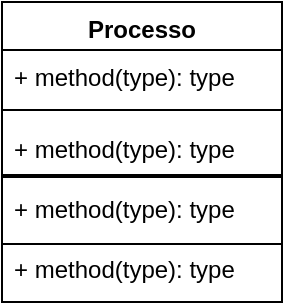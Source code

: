 <mxfile version="12.9.13" type="device"><diagram name="Page-1" id="2ca16b54-16f6-2749-3443-fa8db7711227"><mxGraphModel dx="413" dy="240" grid="1" gridSize="10" guides="1" tooltips="1" connect="1" arrows="1" fold="1" page="1" pageScale="1" pageWidth="1100" pageHeight="850" background="#ffffff" math="0" shadow="0"><root><mxCell id="0"/><mxCell id="1" parent="0"/><mxCell id="UwULpOwbTJt48rSwofpu-3" value="Processo" style="swimlane;fontStyle=1;align=center;verticalAlign=top;childLayout=stackLayout;horizontal=1;startSize=24;horizontalStack=0;resizeParent=1;resizeParentMax=0;resizeLast=0;collapsible=1;marginBottom=0;" vertex="1" parent="1"><mxGeometry x="100" y="40" width="140" height="150" as="geometry"><mxRectangle x="100" y="50" width="90" height="24" as="alternateBounds"/></mxGeometry></mxCell><mxCell id="UwULpOwbTJt48rSwofpu-6" value="+ method(type): type" style="text;strokeColor=none;fillColor=none;align=left;verticalAlign=top;spacingLeft=4;spacingRight=4;overflow=hidden;rotatable=0;points=[[0,0.5],[1,0.5]];portConstraint=eastwest;" vertex="1" parent="UwULpOwbTJt48rSwofpu-3"><mxGeometry y="24" width="140" height="24" as="geometry"/></mxCell><mxCell id="UwULpOwbTJt48rSwofpu-5" value="" style="line;strokeWidth=1;fillColor=none;align=left;verticalAlign=middle;spacingTop=-1;spacingLeft=3;spacingRight=3;rotatable=0;labelPosition=right;points=[];portConstraint=eastwest;" vertex="1" parent="UwULpOwbTJt48rSwofpu-3"><mxGeometry y="48" width="140" height="12" as="geometry"/></mxCell><mxCell id="UwULpOwbTJt48rSwofpu-9" value="+ method(type): type" style="text;strokeColor=none;fillColor=none;align=left;verticalAlign=top;spacingLeft=4;spacingRight=4;overflow=hidden;rotatable=0;points=[[0,0.5],[1,0.5]];portConstraint=eastwest;" vertex="1" parent="UwULpOwbTJt48rSwofpu-3"><mxGeometry y="60" width="140" height="22" as="geometry"/></mxCell><mxCell id="UwULpOwbTJt48rSwofpu-11" value="" style="line;strokeWidth=2;html=1;" vertex="1" parent="UwULpOwbTJt48rSwofpu-3"><mxGeometry y="82" width="140" height="10" as="geometry"/></mxCell><mxCell id="UwULpOwbTJt48rSwofpu-10" value="" style="line;strokeWidth=1;fillColor=none;align=left;verticalAlign=middle;spacingTop=-1;spacingLeft=3;spacingRight=3;rotatable=0;labelPosition=right;points=[];portConstraint=eastwest;" vertex="1" parent="UwULpOwbTJt48rSwofpu-3"><mxGeometry y="92" width="140" height="58" as="geometry"/></mxCell><mxCell id="UwULpOwbTJt48rSwofpu-12" value="+ method(type): type" style="text;strokeColor=none;fillColor=none;align=left;verticalAlign=top;spacingLeft=4;spacingRight=4;overflow=hidden;rotatable=0;points=[[0,0.5],[1,0.5]];portConstraint=eastwest;" vertex="1" parent="1"><mxGeometry x="100" y="130" width="140" height="22" as="geometry"/></mxCell><mxCell id="UwULpOwbTJt48rSwofpu-13" value="+ method(type): type" style="text;strokeColor=none;fillColor=none;align=left;verticalAlign=top;spacingLeft=4;spacingRight=4;overflow=hidden;rotatable=0;points=[[0,0.5],[1,0.5]];portConstraint=eastwest;" vertex="1" parent="1"><mxGeometry x="100" y="160" width="140" height="22" as="geometry"/></mxCell></root></mxGraphModel></diagram></mxfile>